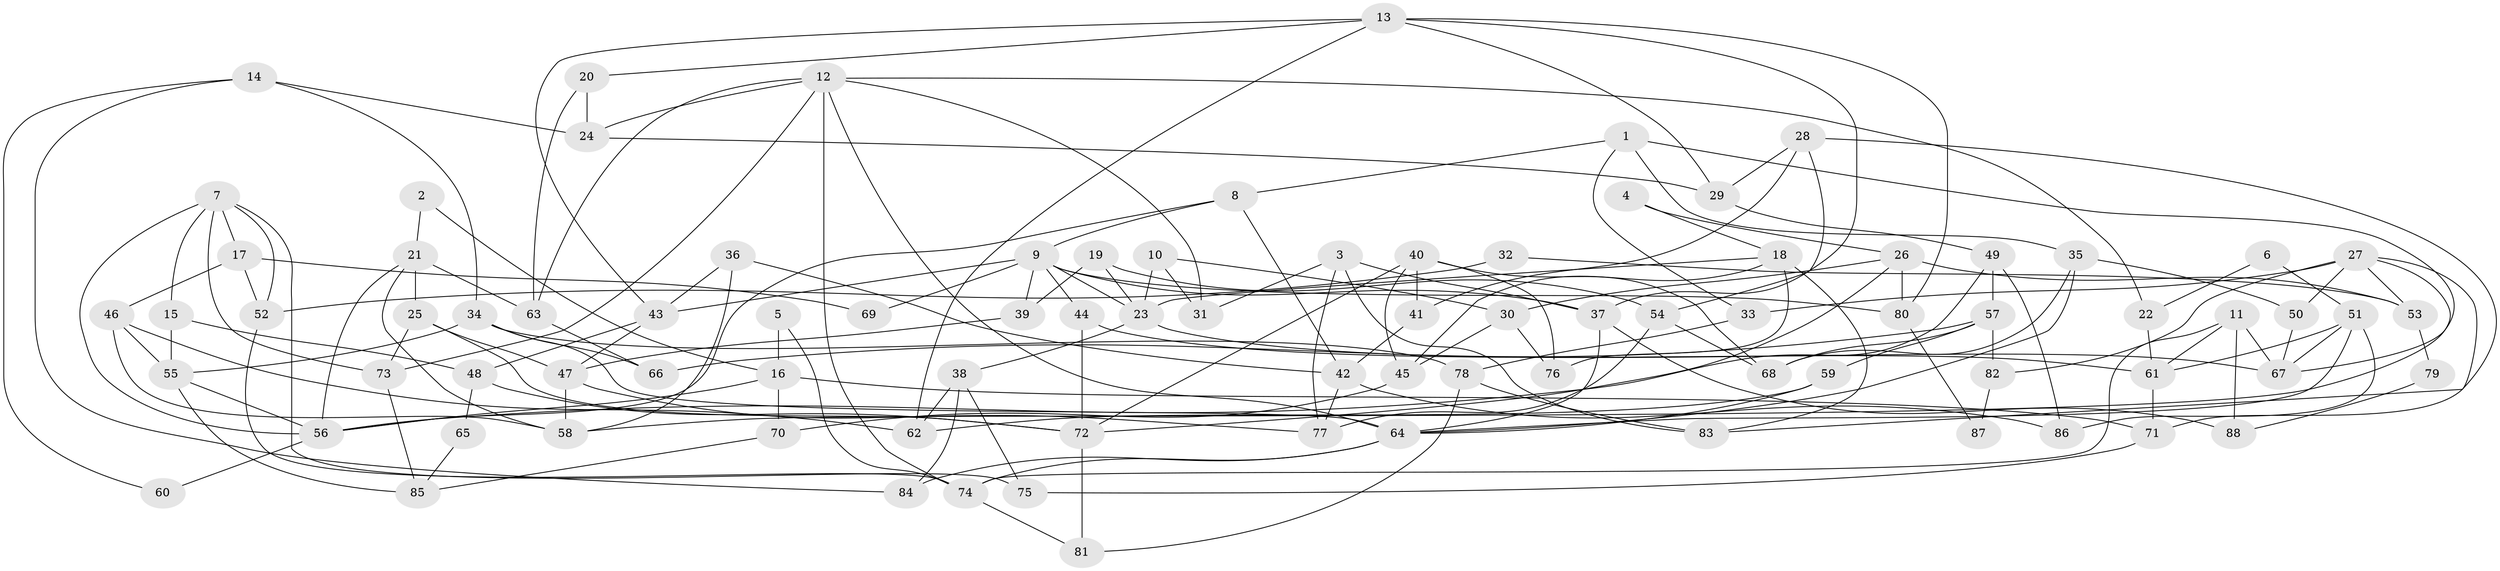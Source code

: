 // Generated by graph-tools (version 1.1) at 2025/14/03/09/25 04:14:57]
// undirected, 88 vertices, 176 edges
graph export_dot {
graph [start="1"]
  node [color=gray90,style=filled];
  1;
  2;
  3;
  4;
  5;
  6;
  7;
  8;
  9;
  10;
  11;
  12;
  13;
  14;
  15;
  16;
  17;
  18;
  19;
  20;
  21;
  22;
  23;
  24;
  25;
  26;
  27;
  28;
  29;
  30;
  31;
  32;
  33;
  34;
  35;
  36;
  37;
  38;
  39;
  40;
  41;
  42;
  43;
  44;
  45;
  46;
  47;
  48;
  49;
  50;
  51;
  52;
  53;
  54;
  55;
  56;
  57;
  58;
  59;
  60;
  61;
  62;
  63;
  64;
  65;
  66;
  67;
  68;
  69;
  70;
  71;
  72;
  73;
  74;
  75;
  76;
  77;
  78;
  79;
  80;
  81;
  82;
  83;
  84;
  85;
  86;
  87;
  88;
  1 -- 8;
  1 -- 33;
  1 -- 35;
  1 -- 67;
  2 -- 16;
  2 -- 21;
  3 -- 77;
  3 -- 37;
  3 -- 31;
  3 -- 83;
  4 -- 18;
  4 -- 26;
  5 -- 16;
  5 -- 74;
  6 -- 51;
  6 -- 22;
  7 -- 17;
  7 -- 56;
  7 -- 15;
  7 -- 52;
  7 -- 73;
  7 -- 75;
  8 -- 56;
  8 -- 42;
  8 -- 9;
  9 -- 37;
  9 -- 23;
  9 -- 39;
  9 -- 43;
  9 -- 44;
  9 -- 69;
  9 -- 80;
  10 -- 31;
  10 -- 23;
  10 -- 30;
  11 -- 74;
  11 -- 61;
  11 -- 67;
  11 -- 88;
  12 -- 73;
  12 -- 64;
  12 -- 22;
  12 -- 24;
  12 -- 31;
  12 -- 63;
  12 -- 74;
  13 -- 43;
  13 -- 62;
  13 -- 20;
  13 -- 29;
  13 -- 37;
  13 -- 80;
  14 -- 84;
  14 -- 34;
  14 -- 24;
  14 -- 60;
  15 -- 48;
  15 -- 55;
  16 -- 71;
  16 -- 56;
  16 -- 70;
  17 -- 46;
  17 -- 52;
  17 -- 69;
  18 -- 23;
  18 -- 83;
  18 -- 45;
  18 -- 76;
  19 -- 23;
  19 -- 54;
  19 -- 39;
  20 -- 24;
  20 -- 63;
  21 -- 56;
  21 -- 63;
  21 -- 25;
  21 -- 58;
  22 -- 61;
  23 -- 67;
  23 -- 38;
  24 -- 29;
  25 -- 73;
  25 -- 47;
  25 -- 72;
  26 -- 80;
  26 -- 72;
  26 -- 30;
  26 -- 53;
  27 -- 58;
  27 -- 50;
  27 -- 33;
  27 -- 53;
  27 -- 71;
  27 -- 82;
  28 -- 54;
  28 -- 29;
  28 -- 41;
  28 -- 83;
  29 -- 49;
  30 -- 45;
  30 -- 76;
  32 -- 52;
  32 -- 53;
  33 -- 78;
  34 -- 78;
  34 -- 55;
  34 -- 64;
  34 -- 66;
  35 -- 64;
  35 -- 50;
  35 -- 68;
  36 -- 58;
  36 -- 43;
  36 -- 42;
  37 -- 64;
  37 -- 88;
  38 -- 75;
  38 -- 62;
  38 -- 84;
  39 -- 47;
  40 -- 76;
  40 -- 45;
  40 -- 41;
  40 -- 68;
  40 -- 72;
  41 -- 42;
  42 -- 77;
  42 -- 86;
  43 -- 47;
  43 -- 48;
  44 -- 72;
  44 -- 61;
  45 -- 70;
  46 -- 58;
  46 -- 62;
  46 -- 55;
  47 -- 58;
  47 -- 77;
  48 -- 72;
  48 -- 65;
  49 -- 57;
  49 -- 56;
  49 -- 86;
  50 -- 67;
  51 -- 67;
  51 -- 86;
  51 -- 61;
  51 -- 64;
  52 -- 74;
  53 -- 79;
  54 -- 68;
  54 -- 77;
  55 -- 56;
  55 -- 85;
  56 -- 60;
  57 -- 68;
  57 -- 66;
  57 -- 59;
  57 -- 82;
  59 -- 64;
  59 -- 62;
  61 -- 71;
  63 -- 66;
  64 -- 74;
  64 -- 84;
  65 -- 85;
  70 -- 85;
  71 -- 75;
  72 -- 81;
  73 -- 85;
  74 -- 81;
  78 -- 81;
  78 -- 83;
  79 -- 88;
  80 -- 87;
  82 -- 87;
}
